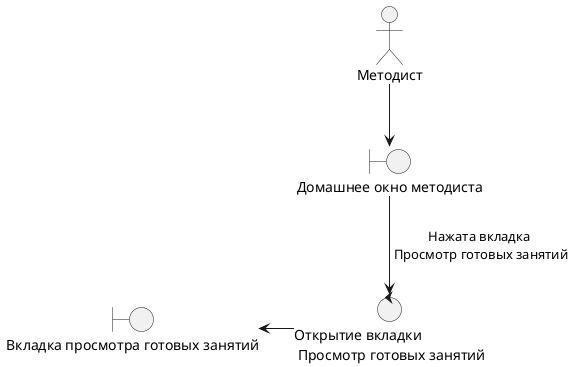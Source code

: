 @startuml PrProsmotrZanyatiaMethodist.wsd

actor "Методист" as pl

control "Открытие вкладки\n Просмотр готовых занятий" as co

boundary "Домашнее окно методиста" as bo
boundary "Вкладка просмотра готовых занятий" as bo1


pl --> bo
bo --> co : Нажата вкладка\n Просмотр готовых занятий
co -left-> bo1

@enduml